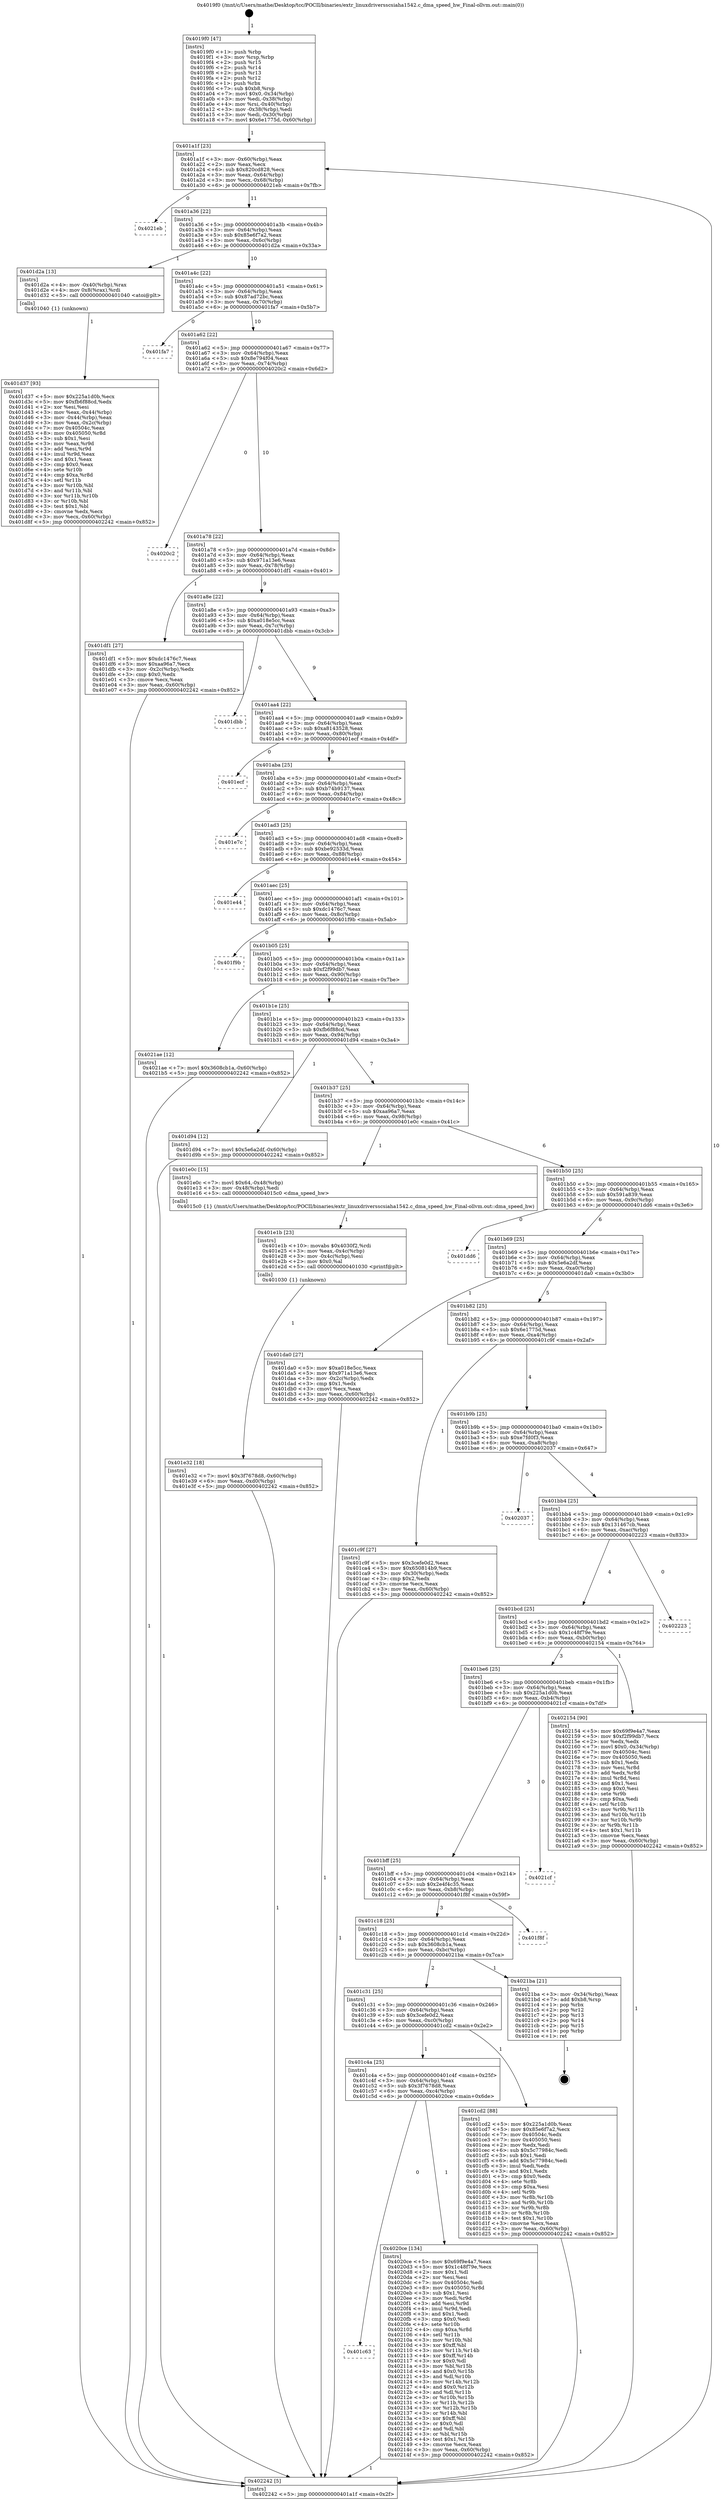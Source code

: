 digraph "0x4019f0" {
  label = "0x4019f0 (/mnt/c/Users/mathe/Desktop/tcc/POCII/binaries/extr_linuxdriversscsiaha1542.c_dma_speed_hw_Final-ollvm.out::main(0))"
  labelloc = "t"
  node[shape=record]

  Entry [label="",width=0.3,height=0.3,shape=circle,fillcolor=black,style=filled]
  "0x401a1f" [label="{
     0x401a1f [23]\l
     | [instrs]\l
     &nbsp;&nbsp;0x401a1f \<+3\>: mov -0x60(%rbp),%eax\l
     &nbsp;&nbsp;0x401a22 \<+2\>: mov %eax,%ecx\l
     &nbsp;&nbsp;0x401a24 \<+6\>: sub $0x820cd828,%ecx\l
     &nbsp;&nbsp;0x401a2a \<+3\>: mov %eax,-0x64(%rbp)\l
     &nbsp;&nbsp;0x401a2d \<+3\>: mov %ecx,-0x68(%rbp)\l
     &nbsp;&nbsp;0x401a30 \<+6\>: je 00000000004021eb \<main+0x7fb\>\l
  }"]
  "0x4021eb" [label="{
     0x4021eb\l
  }", style=dashed]
  "0x401a36" [label="{
     0x401a36 [22]\l
     | [instrs]\l
     &nbsp;&nbsp;0x401a36 \<+5\>: jmp 0000000000401a3b \<main+0x4b\>\l
     &nbsp;&nbsp;0x401a3b \<+3\>: mov -0x64(%rbp),%eax\l
     &nbsp;&nbsp;0x401a3e \<+5\>: sub $0x85e6f7a2,%eax\l
     &nbsp;&nbsp;0x401a43 \<+3\>: mov %eax,-0x6c(%rbp)\l
     &nbsp;&nbsp;0x401a46 \<+6\>: je 0000000000401d2a \<main+0x33a\>\l
  }"]
  Exit [label="",width=0.3,height=0.3,shape=circle,fillcolor=black,style=filled,peripheries=2]
  "0x401d2a" [label="{
     0x401d2a [13]\l
     | [instrs]\l
     &nbsp;&nbsp;0x401d2a \<+4\>: mov -0x40(%rbp),%rax\l
     &nbsp;&nbsp;0x401d2e \<+4\>: mov 0x8(%rax),%rdi\l
     &nbsp;&nbsp;0x401d32 \<+5\>: call 0000000000401040 \<atoi@plt\>\l
     | [calls]\l
     &nbsp;&nbsp;0x401040 \{1\} (unknown)\l
  }"]
  "0x401a4c" [label="{
     0x401a4c [22]\l
     | [instrs]\l
     &nbsp;&nbsp;0x401a4c \<+5\>: jmp 0000000000401a51 \<main+0x61\>\l
     &nbsp;&nbsp;0x401a51 \<+3\>: mov -0x64(%rbp),%eax\l
     &nbsp;&nbsp;0x401a54 \<+5\>: sub $0x87ad72bc,%eax\l
     &nbsp;&nbsp;0x401a59 \<+3\>: mov %eax,-0x70(%rbp)\l
     &nbsp;&nbsp;0x401a5c \<+6\>: je 0000000000401fa7 \<main+0x5b7\>\l
  }"]
  "0x401c63" [label="{
     0x401c63\l
  }", style=dashed]
  "0x401fa7" [label="{
     0x401fa7\l
  }", style=dashed]
  "0x401a62" [label="{
     0x401a62 [22]\l
     | [instrs]\l
     &nbsp;&nbsp;0x401a62 \<+5\>: jmp 0000000000401a67 \<main+0x77\>\l
     &nbsp;&nbsp;0x401a67 \<+3\>: mov -0x64(%rbp),%eax\l
     &nbsp;&nbsp;0x401a6a \<+5\>: sub $0x8e794f04,%eax\l
     &nbsp;&nbsp;0x401a6f \<+3\>: mov %eax,-0x74(%rbp)\l
     &nbsp;&nbsp;0x401a72 \<+6\>: je 00000000004020c2 \<main+0x6d2\>\l
  }"]
  "0x4020ce" [label="{
     0x4020ce [134]\l
     | [instrs]\l
     &nbsp;&nbsp;0x4020ce \<+5\>: mov $0x69f9e4a7,%eax\l
     &nbsp;&nbsp;0x4020d3 \<+5\>: mov $0x1c48f79e,%ecx\l
     &nbsp;&nbsp;0x4020d8 \<+2\>: mov $0x1,%dl\l
     &nbsp;&nbsp;0x4020da \<+2\>: xor %esi,%esi\l
     &nbsp;&nbsp;0x4020dc \<+7\>: mov 0x40504c,%edi\l
     &nbsp;&nbsp;0x4020e3 \<+8\>: mov 0x405050,%r8d\l
     &nbsp;&nbsp;0x4020eb \<+3\>: sub $0x1,%esi\l
     &nbsp;&nbsp;0x4020ee \<+3\>: mov %edi,%r9d\l
     &nbsp;&nbsp;0x4020f1 \<+3\>: add %esi,%r9d\l
     &nbsp;&nbsp;0x4020f4 \<+4\>: imul %r9d,%edi\l
     &nbsp;&nbsp;0x4020f8 \<+3\>: and $0x1,%edi\l
     &nbsp;&nbsp;0x4020fb \<+3\>: cmp $0x0,%edi\l
     &nbsp;&nbsp;0x4020fe \<+4\>: sete %r10b\l
     &nbsp;&nbsp;0x402102 \<+4\>: cmp $0xa,%r8d\l
     &nbsp;&nbsp;0x402106 \<+4\>: setl %r11b\l
     &nbsp;&nbsp;0x40210a \<+3\>: mov %r10b,%bl\l
     &nbsp;&nbsp;0x40210d \<+3\>: xor $0xff,%bl\l
     &nbsp;&nbsp;0x402110 \<+3\>: mov %r11b,%r14b\l
     &nbsp;&nbsp;0x402113 \<+4\>: xor $0xff,%r14b\l
     &nbsp;&nbsp;0x402117 \<+3\>: xor $0x0,%dl\l
     &nbsp;&nbsp;0x40211a \<+3\>: mov %bl,%r15b\l
     &nbsp;&nbsp;0x40211d \<+4\>: and $0x0,%r15b\l
     &nbsp;&nbsp;0x402121 \<+3\>: and %dl,%r10b\l
     &nbsp;&nbsp;0x402124 \<+3\>: mov %r14b,%r12b\l
     &nbsp;&nbsp;0x402127 \<+4\>: and $0x0,%r12b\l
     &nbsp;&nbsp;0x40212b \<+3\>: and %dl,%r11b\l
     &nbsp;&nbsp;0x40212e \<+3\>: or %r10b,%r15b\l
     &nbsp;&nbsp;0x402131 \<+3\>: or %r11b,%r12b\l
     &nbsp;&nbsp;0x402134 \<+3\>: xor %r12b,%r15b\l
     &nbsp;&nbsp;0x402137 \<+3\>: or %r14b,%bl\l
     &nbsp;&nbsp;0x40213a \<+3\>: xor $0xff,%bl\l
     &nbsp;&nbsp;0x40213d \<+3\>: or $0x0,%dl\l
     &nbsp;&nbsp;0x402140 \<+2\>: and %dl,%bl\l
     &nbsp;&nbsp;0x402142 \<+3\>: or %bl,%r15b\l
     &nbsp;&nbsp;0x402145 \<+4\>: test $0x1,%r15b\l
     &nbsp;&nbsp;0x402149 \<+3\>: cmovne %ecx,%eax\l
     &nbsp;&nbsp;0x40214c \<+3\>: mov %eax,-0x60(%rbp)\l
     &nbsp;&nbsp;0x40214f \<+5\>: jmp 0000000000402242 \<main+0x852\>\l
  }"]
  "0x4020c2" [label="{
     0x4020c2\l
  }", style=dashed]
  "0x401a78" [label="{
     0x401a78 [22]\l
     | [instrs]\l
     &nbsp;&nbsp;0x401a78 \<+5\>: jmp 0000000000401a7d \<main+0x8d\>\l
     &nbsp;&nbsp;0x401a7d \<+3\>: mov -0x64(%rbp),%eax\l
     &nbsp;&nbsp;0x401a80 \<+5\>: sub $0x971a13e6,%eax\l
     &nbsp;&nbsp;0x401a85 \<+3\>: mov %eax,-0x78(%rbp)\l
     &nbsp;&nbsp;0x401a88 \<+6\>: je 0000000000401df1 \<main+0x401\>\l
  }"]
  "0x401e32" [label="{
     0x401e32 [18]\l
     | [instrs]\l
     &nbsp;&nbsp;0x401e32 \<+7\>: movl $0x3f7678d8,-0x60(%rbp)\l
     &nbsp;&nbsp;0x401e39 \<+6\>: mov %eax,-0xd0(%rbp)\l
     &nbsp;&nbsp;0x401e3f \<+5\>: jmp 0000000000402242 \<main+0x852\>\l
  }"]
  "0x401df1" [label="{
     0x401df1 [27]\l
     | [instrs]\l
     &nbsp;&nbsp;0x401df1 \<+5\>: mov $0xdc1476c7,%eax\l
     &nbsp;&nbsp;0x401df6 \<+5\>: mov $0xaa96a7,%ecx\l
     &nbsp;&nbsp;0x401dfb \<+3\>: mov -0x2c(%rbp),%edx\l
     &nbsp;&nbsp;0x401dfe \<+3\>: cmp $0x0,%edx\l
     &nbsp;&nbsp;0x401e01 \<+3\>: cmove %ecx,%eax\l
     &nbsp;&nbsp;0x401e04 \<+3\>: mov %eax,-0x60(%rbp)\l
     &nbsp;&nbsp;0x401e07 \<+5\>: jmp 0000000000402242 \<main+0x852\>\l
  }"]
  "0x401a8e" [label="{
     0x401a8e [22]\l
     | [instrs]\l
     &nbsp;&nbsp;0x401a8e \<+5\>: jmp 0000000000401a93 \<main+0xa3\>\l
     &nbsp;&nbsp;0x401a93 \<+3\>: mov -0x64(%rbp),%eax\l
     &nbsp;&nbsp;0x401a96 \<+5\>: sub $0xa018e5cc,%eax\l
     &nbsp;&nbsp;0x401a9b \<+3\>: mov %eax,-0x7c(%rbp)\l
     &nbsp;&nbsp;0x401a9e \<+6\>: je 0000000000401dbb \<main+0x3cb\>\l
  }"]
  "0x401e1b" [label="{
     0x401e1b [23]\l
     | [instrs]\l
     &nbsp;&nbsp;0x401e1b \<+10\>: movabs $0x4030f2,%rdi\l
     &nbsp;&nbsp;0x401e25 \<+3\>: mov %eax,-0x4c(%rbp)\l
     &nbsp;&nbsp;0x401e28 \<+3\>: mov -0x4c(%rbp),%esi\l
     &nbsp;&nbsp;0x401e2b \<+2\>: mov $0x0,%al\l
     &nbsp;&nbsp;0x401e2d \<+5\>: call 0000000000401030 \<printf@plt\>\l
     | [calls]\l
     &nbsp;&nbsp;0x401030 \{1\} (unknown)\l
  }"]
  "0x401dbb" [label="{
     0x401dbb\l
  }", style=dashed]
  "0x401aa4" [label="{
     0x401aa4 [22]\l
     | [instrs]\l
     &nbsp;&nbsp;0x401aa4 \<+5\>: jmp 0000000000401aa9 \<main+0xb9\>\l
     &nbsp;&nbsp;0x401aa9 \<+3\>: mov -0x64(%rbp),%eax\l
     &nbsp;&nbsp;0x401aac \<+5\>: sub $0xa8143528,%eax\l
     &nbsp;&nbsp;0x401ab1 \<+3\>: mov %eax,-0x80(%rbp)\l
     &nbsp;&nbsp;0x401ab4 \<+6\>: je 0000000000401ecf \<main+0x4df\>\l
  }"]
  "0x401d37" [label="{
     0x401d37 [93]\l
     | [instrs]\l
     &nbsp;&nbsp;0x401d37 \<+5\>: mov $0x225a1d0b,%ecx\l
     &nbsp;&nbsp;0x401d3c \<+5\>: mov $0xfb6f88cd,%edx\l
     &nbsp;&nbsp;0x401d41 \<+2\>: xor %esi,%esi\l
     &nbsp;&nbsp;0x401d43 \<+3\>: mov %eax,-0x44(%rbp)\l
     &nbsp;&nbsp;0x401d46 \<+3\>: mov -0x44(%rbp),%eax\l
     &nbsp;&nbsp;0x401d49 \<+3\>: mov %eax,-0x2c(%rbp)\l
     &nbsp;&nbsp;0x401d4c \<+7\>: mov 0x40504c,%eax\l
     &nbsp;&nbsp;0x401d53 \<+8\>: mov 0x405050,%r8d\l
     &nbsp;&nbsp;0x401d5b \<+3\>: sub $0x1,%esi\l
     &nbsp;&nbsp;0x401d5e \<+3\>: mov %eax,%r9d\l
     &nbsp;&nbsp;0x401d61 \<+3\>: add %esi,%r9d\l
     &nbsp;&nbsp;0x401d64 \<+4\>: imul %r9d,%eax\l
     &nbsp;&nbsp;0x401d68 \<+3\>: and $0x1,%eax\l
     &nbsp;&nbsp;0x401d6b \<+3\>: cmp $0x0,%eax\l
     &nbsp;&nbsp;0x401d6e \<+4\>: sete %r10b\l
     &nbsp;&nbsp;0x401d72 \<+4\>: cmp $0xa,%r8d\l
     &nbsp;&nbsp;0x401d76 \<+4\>: setl %r11b\l
     &nbsp;&nbsp;0x401d7a \<+3\>: mov %r10b,%bl\l
     &nbsp;&nbsp;0x401d7d \<+3\>: and %r11b,%bl\l
     &nbsp;&nbsp;0x401d80 \<+3\>: xor %r11b,%r10b\l
     &nbsp;&nbsp;0x401d83 \<+3\>: or %r10b,%bl\l
     &nbsp;&nbsp;0x401d86 \<+3\>: test $0x1,%bl\l
     &nbsp;&nbsp;0x401d89 \<+3\>: cmovne %edx,%ecx\l
     &nbsp;&nbsp;0x401d8c \<+3\>: mov %ecx,-0x60(%rbp)\l
     &nbsp;&nbsp;0x401d8f \<+5\>: jmp 0000000000402242 \<main+0x852\>\l
  }"]
  "0x401ecf" [label="{
     0x401ecf\l
  }", style=dashed]
  "0x401aba" [label="{
     0x401aba [25]\l
     | [instrs]\l
     &nbsp;&nbsp;0x401aba \<+5\>: jmp 0000000000401abf \<main+0xcf\>\l
     &nbsp;&nbsp;0x401abf \<+3\>: mov -0x64(%rbp),%eax\l
     &nbsp;&nbsp;0x401ac2 \<+5\>: sub $0xb74b9137,%eax\l
     &nbsp;&nbsp;0x401ac7 \<+6\>: mov %eax,-0x84(%rbp)\l
     &nbsp;&nbsp;0x401acd \<+6\>: je 0000000000401e7c \<main+0x48c\>\l
  }"]
  "0x401c4a" [label="{
     0x401c4a [25]\l
     | [instrs]\l
     &nbsp;&nbsp;0x401c4a \<+5\>: jmp 0000000000401c4f \<main+0x25f\>\l
     &nbsp;&nbsp;0x401c4f \<+3\>: mov -0x64(%rbp),%eax\l
     &nbsp;&nbsp;0x401c52 \<+5\>: sub $0x3f7678d8,%eax\l
     &nbsp;&nbsp;0x401c57 \<+6\>: mov %eax,-0xc4(%rbp)\l
     &nbsp;&nbsp;0x401c5d \<+6\>: je 00000000004020ce \<main+0x6de\>\l
  }"]
  "0x401e7c" [label="{
     0x401e7c\l
  }", style=dashed]
  "0x401ad3" [label="{
     0x401ad3 [25]\l
     | [instrs]\l
     &nbsp;&nbsp;0x401ad3 \<+5\>: jmp 0000000000401ad8 \<main+0xe8\>\l
     &nbsp;&nbsp;0x401ad8 \<+3\>: mov -0x64(%rbp),%eax\l
     &nbsp;&nbsp;0x401adb \<+5\>: sub $0xbe92533d,%eax\l
     &nbsp;&nbsp;0x401ae0 \<+6\>: mov %eax,-0x88(%rbp)\l
     &nbsp;&nbsp;0x401ae6 \<+6\>: je 0000000000401e44 \<main+0x454\>\l
  }"]
  "0x401cd2" [label="{
     0x401cd2 [88]\l
     | [instrs]\l
     &nbsp;&nbsp;0x401cd2 \<+5\>: mov $0x225a1d0b,%eax\l
     &nbsp;&nbsp;0x401cd7 \<+5\>: mov $0x85e6f7a2,%ecx\l
     &nbsp;&nbsp;0x401cdc \<+7\>: mov 0x40504c,%edx\l
     &nbsp;&nbsp;0x401ce3 \<+7\>: mov 0x405050,%esi\l
     &nbsp;&nbsp;0x401cea \<+2\>: mov %edx,%edi\l
     &nbsp;&nbsp;0x401cec \<+6\>: sub $0x5c77984c,%edi\l
     &nbsp;&nbsp;0x401cf2 \<+3\>: sub $0x1,%edi\l
     &nbsp;&nbsp;0x401cf5 \<+6\>: add $0x5c77984c,%edi\l
     &nbsp;&nbsp;0x401cfb \<+3\>: imul %edi,%edx\l
     &nbsp;&nbsp;0x401cfe \<+3\>: and $0x1,%edx\l
     &nbsp;&nbsp;0x401d01 \<+3\>: cmp $0x0,%edx\l
     &nbsp;&nbsp;0x401d04 \<+4\>: sete %r8b\l
     &nbsp;&nbsp;0x401d08 \<+3\>: cmp $0xa,%esi\l
     &nbsp;&nbsp;0x401d0b \<+4\>: setl %r9b\l
     &nbsp;&nbsp;0x401d0f \<+3\>: mov %r8b,%r10b\l
     &nbsp;&nbsp;0x401d12 \<+3\>: and %r9b,%r10b\l
     &nbsp;&nbsp;0x401d15 \<+3\>: xor %r9b,%r8b\l
     &nbsp;&nbsp;0x401d18 \<+3\>: or %r8b,%r10b\l
     &nbsp;&nbsp;0x401d1b \<+4\>: test $0x1,%r10b\l
     &nbsp;&nbsp;0x401d1f \<+3\>: cmovne %ecx,%eax\l
     &nbsp;&nbsp;0x401d22 \<+3\>: mov %eax,-0x60(%rbp)\l
     &nbsp;&nbsp;0x401d25 \<+5\>: jmp 0000000000402242 \<main+0x852\>\l
  }"]
  "0x401e44" [label="{
     0x401e44\l
  }", style=dashed]
  "0x401aec" [label="{
     0x401aec [25]\l
     | [instrs]\l
     &nbsp;&nbsp;0x401aec \<+5\>: jmp 0000000000401af1 \<main+0x101\>\l
     &nbsp;&nbsp;0x401af1 \<+3\>: mov -0x64(%rbp),%eax\l
     &nbsp;&nbsp;0x401af4 \<+5\>: sub $0xdc1476c7,%eax\l
     &nbsp;&nbsp;0x401af9 \<+6\>: mov %eax,-0x8c(%rbp)\l
     &nbsp;&nbsp;0x401aff \<+6\>: je 0000000000401f9b \<main+0x5ab\>\l
  }"]
  "0x401c31" [label="{
     0x401c31 [25]\l
     | [instrs]\l
     &nbsp;&nbsp;0x401c31 \<+5\>: jmp 0000000000401c36 \<main+0x246\>\l
     &nbsp;&nbsp;0x401c36 \<+3\>: mov -0x64(%rbp),%eax\l
     &nbsp;&nbsp;0x401c39 \<+5\>: sub $0x3cefe0d2,%eax\l
     &nbsp;&nbsp;0x401c3e \<+6\>: mov %eax,-0xc0(%rbp)\l
     &nbsp;&nbsp;0x401c44 \<+6\>: je 0000000000401cd2 \<main+0x2e2\>\l
  }"]
  "0x401f9b" [label="{
     0x401f9b\l
  }", style=dashed]
  "0x401b05" [label="{
     0x401b05 [25]\l
     | [instrs]\l
     &nbsp;&nbsp;0x401b05 \<+5\>: jmp 0000000000401b0a \<main+0x11a\>\l
     &nbsp;&nbsp;0x401b0a \<+3\>: mov -0x64(%rbp),%eax\l
     &nbsp;&nbsp;0x401b0d \<+5\>: sub $0xf2f99db7,%eax\l
     &nbsp;&nbsp;0x401b12 \<+6\>: mov %eax,-0x90(%rbp)\l
     &nbsp;&nbsp;0x401b18 \<+6\>: je 00000000004021ae \<main+0x7be\>\l
  }"]
  "0x4021ba" [label="{
     0x4021ba [21]\l
     | [instrs]\l
     &nbsp;&nbsp;0x4021ba \<+3\>: mov -0x34(%rbp),%eax\l
     &nbsp;&nbsp;0x4021bd \<+7\>: add $0xb8,%rsp\l
     &nbsp;&nbsp;0x4021c4 \<+1\>: pop %rbx\l
     &nbsp;&nbsp;0x4021c5 \<+2\>: pop %r12\l
     &nbsp;&nbsp;0x4021c7 \<+2\>: pop %r13\l
     &nbsp;&nbsp;0x4021c9 \<+2\>: pop %r14\l
     &nbsp;&nbsp;0x4021cb \<+2\>: pop %r15\l
     &nbsp;&nbsp;0x4021cd \<+1\>: pop %rbp\l
     &nbsp;&nbsp;0x4021ce \<+1\>: ret\l
  }"]
  "0x4021ae" [label="{
     0x4021ae [12]\l
     | [instrs]\l
     &nbsp;&nbsp;0x4021ae \<+7\>: movl $0x3608cb1a,-0x60(%rbp)\l
     &nbsp;&nbsp;0x4021b5 \<+5\>: jmp 0000000000402242 \<main+0x852\>\l
  }"]
  "0x401b1e" [label="{
     0x401b1e [25]\l
     | [instrs]\l
     &nbsp;&nbsp;0x401b1e \<+5\>: jmp 0000000000401b23 \<main+0x133\>\l
     &nbsp;&nbsp;0x401b23 \<+3\>: mov -0x64(%rbp),%eax\l
     &nbsp;&nbsp;0x401b26 \<+5\>: sub $0xfb6f88cd,%eax\l
     &nbsp;&nbsp;0x401b2b \<+6\>: mov %eax,-0x94(%rbp)\l
     &nbsp;&nbsp;0x401b31 \<+6\>: je 0000000000401d94 \<main+0x3a4\>\l
  }"]
  "0x401c18" [label="{
     0x401c18 [25]\l
     | [instrs]\l
     &nbsp;&nbsp;0x401c18 \<+5\>: jmp 0000000000401c1d \<main+0x22d\>\l
     &nbsp;&nbsp;0x401c1d \<+3\>: mov -0x64(%rbp),%eax\l
     &nbsp;&nbsp;0x401c20 \<+5\>: sub $0x3608cb1a,%eax\l
     &nbsp;&nbsp;0x401c25 \<+6\>: mov %eax,-0xbc(%rbp)\l
     &nbsp;&nbsp;0x401c2b \<+6\>: je 00000000004021ba \<main+0x7ca\>\l
  }"]
  "0x401d94" [label="{
     0x401d94 [12]\l
     | [instrs]\l
     &nbsp;&nbsp;0x401d94 \<+7\>: movl $0x5e6a2df,-0x60(%rbp)\l
     &nbsp;&nbsp;0x401d9b \<+5\>: jmp 0000000000402242 \<main+0x852\>\l
  }"]
  "0x401b37" [label="{
     0x401b37 [25]\l
     | [instrs]\l
     &nbsp;&nbsp;0x401b37 \<+5\>: jmp 0000000000401b3c \<main+0x14c\>\l
     &nbsp;&nbsp;0x401b3c \<+3\>: mov -0x64(%rbp),%eax\l
     &nbsp;&nbsp;0x401b3f \<+5\>: sub $0xaa96a7,%eax\l
     &nbsp;&nbsp;0x401b44 \<+6\>: mov %eax,-0x98(%rbp)\l
     &nbsp;&nbsp;0x401b4a \<+6\>: je 0000000000401e0c \<main+0x41c\>\l
  }"]
  "0x401f8f" [label="{
     0x401f8f\l
  }", style=dashed]
  "0x401e0c" [label="{
     0x401e0c [15]\l
     | [instrs]\l
     &nbsp;&nbsp;0x401e0c \<+7\>: movl $0x64,-0x48(%rbp)\l
     &nbsp;&nbsp;0x401e13 \<+3\>: mov -0x48(%rbp),%edi\l
     &nbsp;&nbsp;0x401e16 \<+5\>: call 00000000004015c0 \<dma_speed_hw\>\l
     | [calls]\l
     &nbsp;&nbsp;0x4015c0 \{1\} (/mnt/c/Users/mathe/Desktop/tcc/POCII/binaries/extr_linuxdriversscsiaha1542.c_dma_speed_hw_Final-ollvm.out::dma_speed_hw)\l
  }"]
  "0x401b50" [label="{
     0x401b50 [25]\l
     | [instrs]\l
     &nbsp;&nbsp;0x401b50 \<+5\>: jmp 0000000000401b55 \<main+0x165\>\l
     &nbsp;&nbsp;0x401b55 \<+3\>: mov -0x64(%rbp),%eax\l
     &nbsp;&nbsp;0x401b58 \<+5\>: sub $0x591a839,%eax\l
     &nbsp;&nbsp;0x401b5d \<+6\>: mov %eax,-0x9c(%rbp)\l
     &nbsp;&nbsp;0x401b63 \<+6\>: je 0000000000401dd6 \<main+0x3e6\>\l
  }"]
  "0x401bff" [label="{
     0x401bff [25]\l
     | [instrs]\l
     &nbsp;&nbsp;0x401bff \<+5\>: jmp 0000000000401c04 \<main+0x214\>\l
     &nbsp;&nbsp;0x401c04 \<+3\>: mov -0x64(%rbp),%eax\l
     &nbsp;&nbsp;0x401c07 \<+5\>: sub $0x2e4f4c35,%eax\l
     &nbsp;&nbsp;0x401c0c \<+6\>: mov %eax,-0xb8(%rbp)\l
     &nbsp;&nbsp;0x401c12 \<+6\>: je 0000000000401f8f \<main+0x59f\>\l
  }"]
  "0x401dd6" [label="{
     0x401dd6\l
  }", style=dashed]
  "0x401b69" [label="{
     0x401b69 [25]\l
     | [instrs]\l
     &nbsp;&nbsp;0x401b69 \<+5\>: jmp 0000000000401b6e \<main+0x17e\>\l
     &nbsp;&nbsp;0x401b6e \<+3\>: mov -0x64(%rbp),%eax\l
     &nbsp;&nbsp;0x401b71 \<+5\>: sub $0x5e6a2df,%eax\l
     &nbsp;&nbsp;0x401b76 \<+6\>: mov %eax,-0xa0(%rbp)\l
     &nbsp;&nbsp;0x401b7c \<+6\>: je 0000000000401da0 \<main+0x3b0\>\l
  }"]
  "0x4021cf" [label="{
     0x4021cf\l
  }", style=dashed]
  "0x401da0" [label="{
     0x401da0 [27]\l
     | [instrs]\l
     &nbsp;&nbsp;0x401da0 \<+5\>: mov $0xa018e5cc,%eax\l
     &nbsp;&nbsp;0x401da5 \<+5\>: mov $0x971a13e6,%ecx\l
     &nbsp;&nbsp;0x401daa \<+3\>: mov -0x2c(%rbp),%edx\l
     &nbsp;&nbsp;0x401dad \<+3\>: cmp $0x1,%edx\l
     &nbsp;&nbsp;0x401db0 \<+3\>: cmovl %ecx,%eax\l
     &nbsp;&nbsp;0x401db3 \<+3\>: mov %eax,-0x60(%rbp)\l
     &nbsp;&nbsp;0x401db6 \<+5\>: jmp 0000000000402242 \<main+0x852\>\l
  }"]
  "0x401b82" [label="{
     0x401b82 [25]\l
     | [instrs]\l
     &nbsp;&nbsp;0x401b82 \<+5\>: jmp 0000000000401b87 \<main+0x197\>\l
     &nbsp;&nbsp;0x401b87 \<+3\>: mov -0x64(%rbp),%eax\l
     &nbsp;&nbsp;0x401b8a \<+5\>: sub $0x6e1775d,%eax\l
     &nbsp;&nbsp;0x401b8f \<+6\>: mov %eax,-0xa4(%rbp)\l
     &nbsp;&nbsp;0x401b95 \<+6\>: je 0000000000401c9f \<main+0x2af\>\l
  }"]
  "0x401be6" [label="{
     0x401be6 [25]\l
     | [instrs]\l
     &nbsp;&nbsp;0x401be6 \<+5\>: jmp 0000000000401beb \<main+0x1fb\>\l
     &nbsp;&nbsp;0x401beb \<+3\>: mov -0x64(%rbp),%eax\l
     &nbsp;&nbsp;0x401bee \<+5\>: sub $0x225a1d0b,%eax\l
     &nbsp;&nbsp;0x401bf3 \<+6\>: mov %eax,-0xb4(%rbp)\l
     &nbsp;&nbsp;0x401bf9 \<+6\>: je 00000000004021cf \<main+0x7df\>\l
  }"]
  "0x401c9f" [label="{
     0x401c9f [27]\l
     | [instrs]\l
     &nbsp;&nbsp;0x401c9f \<+5\>: mov $0x3cefe0d2,%eax\l
     &nbsp;&nbsp;0x401ca4 \<+5\>: mov $0x650814b9,%ecx\l
     &nbsp;&nbsp;0x401ca9 \<+3\>: mov -0x30(%rbp),%edx\l
     &nbsp;&nbsp;0x401cac \<+3\>: cmp $0x2,%edx\l
     &nbsp;&nbsp;0x401caf \<+3\>: cmovne %ecx,%eax\l
     &nbsp;&nbsp;0x401cb2 \<+3\>: mov %eax,-0x60(%rbp)\l
     &nbsp;&nbsp;0x401cb5 \<+5\>: jmp 0000000000402242 \<main+0x852\>\l
  }"]
  "0x401b9b" [label="{
     0x401b9b [25]\l
     | [instrs]\l
     &nbsp;&nbsp;0x401b9b \<+5\>: jmp 0000000000401ba0 \<main+0x1b0\>\l
     &nbsp;&nbsp;0x401ba0 \<+3\>: mov -0x64(%rbp),%eax\l
     &nbsp;&nbsp;0x401ba3 \<+5\>: sub $0xe7fd0f3,%eax\l
     &nbsp;&nbsp;0x401ba8 \<+6\>: mov %eax,-0xa8(%rbp)\l
     &nbsp;&nbsp;0x401bae \<+6\>: je 0000000000402037 \<main+0x647\>\l
  }"]
  "0x402242" [label="{
     0x402242 [5]\l
     | [instrs]\l
     &nbsp;&nbsp;0x402242 \<+5\>: jmp 0000000000401a1f \<main+0x2f\>\l
  }"]
  "0x4019f0" [label="{
     0x4019f0 [47]\l
     | [instrs]\l
     &nbsp;&nbsp;0x4019f0 \<+1\>: push %rbp\l
     &nbsp;&nbsp;0x4019f1 \<+3\>: mov %rsp,%rbp\l
     &nbsp;&nbsp;0x4019f4 \<+2\>: push %r15\l
     &nbsp;&nbsp;0x4019f6 \<+2\>: push %r14\l
     &nbsp;&nbsp;0x4019f8 \<+2\>: push %r13\l
     &nbsp;&nbsp;0x4019fa \<+2\>: push %r12\l
     &nbsp;&nbsp;0x4019fc \<+1\>: push %rbx\l
     &nbsp;&nbsp;0x4019fd \<+7\>: sub $0xb8,%rsp\l
     &nbsp;&nbsp;0x401a04 \<+7\>: movl $0x0,-0x34(%rbp)\l
     &nbsp;&nbsp;0x401a0b \<+3\>: mov %edi,-0x38(%rbp)\l
     &nbsp;&nbsp;0x401a0e \<+4\>: mov %rsi,-0x40(%rbp)\l
     &nbsp;&nbsp;0x401a12 \<+3\>: mov -0x38(%rbp),%edi\l
     &nbsp;&nbsp;0x401a15 \<+3\>: mov %edi,-0x30(%rbp)\l
     &nbsp;&nbsp;0x401a18 \<+7\>: movl $0x6e1775d,-0x60(%rbp)\l
  }"]
  "0x402154" [label="{
     0x402154 [90]\l
     | [instrs]\l
     &nbsp;&nbsp;0x402154 \<+5\>: mov $0x69f9e4a7,%eax\l
     &nbsp;&nbsp;0x402159 \<+5\>: mov $0xf2f99db7,%ecx\l
     &nbsp;&nbsp;0x40215e \<+2\>: xor %edx,%edx\l
     &nbsp;&nbsp;0x402160 \<+7\>: movl $0x0,-0x34(%rbp)\l
     &nbsp;&nbsp;0x402167 \<+7\>: mov 0x40504c,%esi\l
     &nbsp;&nbsp;0x40216e \<+7\>: mov 0x405050,%edi\l
     &nbsp;&nbsp;0x402175 \<+3\>: sub $0x1,%edx\l
     &nbsp;&nbsp;0x402178 \<+3\>: mov %esi,%r8d\l
     &nbsp;&nbsp;0x40217b \<+3\>: add %edx,%r8d\l
     &nbsp;&nbsp;0x40217e \<+4\>: imul %r8d,%esi\l
     &nbsp;&nbsp;0x402182 \<+3\>: and $0x1,%esi\l
     &nbsp;&nbsp;0x402185 \<+3\>: cmp $0x0,%esi\l
     &nbsp;&nbsp;0x402188 \<+4\>: sete %r9b\l
     &nbsp;&nbsp;0x40218c \<+3\>: cmp $0xa,%edi\l
     &nbsp;&nbsp;0x40218f \<+4\>: setl %r10b\l
     &nbsp;&nbsp;0x402193 \<+3\>: mov %r9b,%r11b\l
     &nbsp;&nbsp;0x402196 \<+3\>: and %r10b,%r11b\l
     &nbsp;&nbsp;0x402199 \<+3\>: xor %r10b,%r9b\l
     &nbsp;&nbsp;0x40219c \<+3\>: or %r9b,%r11b\l
     &nbsp;&nbsp;0x40219f \<+4\>: test $0x1,%r11b\l
     &nbsp;&nbsp;0x4021a3 \<+3\>: cmovne %ecx,%eax\l
     &nbsp;&nbsp;0x4021a6 \<+3\>: mov %eax,-0x60(%rbp)\l
     &nbsp;&nbsp;0x4021a9 \<+5\>: jmp 0000000000402242 \<main+0x852\>\l
  }"]
  "0x402037" [label="{
     0x402037\l
  }", style=dashed]
  "0x401bb4" [label="{
     0x401bb4 [25]\l
     | [instrs]\l
     &nbsp;&nbsp;0x401bb4 \<+5\>: jmp 0000000000401bb9 \<main+0x1c9\>\l
     &nbsp;&nbsp;0x401bb9 \<+3\>: mov -0x64(%rbp),%eax\l
     &nbsp;&nbsp;0x401bbc \<+5\>: sub $0x131467cb,%eax\l
     &nbsp;&nbsp;0x401bc1 \<+6\>: mov %eax,-0xac(%rbp)\l
     &nbsp;&nbsp;0x401bc7 \<+6\>: je 0000000000402223 \<main+0x833\>\l
  }"]
  "0x401bcd" [label="{
     0x401bcd [25]\l
     | [instrs]\l
     &nbsp;&nbsp;0x401bcd \<+5\>: jmp 0000000000401bd2 \<main+0x1e2\>\l
     &nbsp;&nbsp;0x401bd2 \<+3\>: mov -0x64(%rbp),%eax\l
     &nbsp;&nbsp;0x401bd5 \<+5\>: sub $0x1c48f79e,%eax\l
     &nbsp;&nbsp;0x401bda \<+6\>: mov %eax,-0xb0(%rbp)\l
     &nbsp;&nbsp;0x401be0 \<+6\>: je 0000000000402154 \<main+0x764\>\l
  }"]
  "0x402223" [label="{
     0x402223\l
  }", style=dashed]
  Entry -> "0x4019f0" [label=" 1"]
  "0x401a1f" -> "0x4021eb" [label=" 0"]
  "0x401a1f" -> "0x401a36" [label=" 11"]
  "0x4021ba" -> Exit [label=" 1"]
  "0x401a36" -> "0x401d2a" [label=" 1"]
  "0x401a36" -> "0x401a4c" [label=" 10"]
  "0x4021ae" -> "0x402242" [label=" 1"]
  "0x401a4c" -> "0x401fa7" [label=" 0"]
  "0x401a4c" -> "0x401a62" [label=" 10"]
  "0x402154" -> "0x402242" [label=" 1"]
  "0x401a62" -> "0x4020c2" [label=" 0"]
  "0x401a62" -> "0x401a78" [label=" 10"]
  "0x4020ce" -> "0x402242" [label=" 1"]
  "0x401a78" -> "0x401df1" [label=" 1"]
  "0x401a78" -> "0x401a8e" [label=" 9"]
  "0x401c4a" -> "0x4020ce" [label=" 1"]
  "0x401a8e" -> "0x401dbb" [label=" 0"]
  "0x401a8e" -> "0x401aa4" [label=" 9"]
  "0x401c4a" -> "0x401c63" [label=" 0"]
  "0x401aa4" -> "0x401ecf" [label=" 0"]
  "0x401aa4" -> "0x401aba" [label=" 9"]
  "0x401e32" -> "0x402242" [label=" 1"]
  "0x401aba" -> "0x401e7c" [label=" 0"]
  "0x401aba" -> "0x401ad3" [label=" 9"]
  "0x401e1b" -> "0x401e32" [label=" 1"]
  "0x401ad3" -> "0x401e44" [label=" 0"]
  "0x401ad3" -> "0x401aec" [label=" 9"]
  "0x401e0c" -> "0x401e1b" [label=" 1"]
  "0x401aec" -> "0x401f9b" [label=" 0"]
  "0x401aec" -> "0x401b05" [label=" 9"]
  "0x401da0" -> "0x402242" [label=" 1"]
  "0x401b05" -> "0x4021ae" [label=" 1"]
  "0x401b05" -> "0x401b1e" [label=" 8"]
  "0x401d94" -> "0x402242" [label=" 1"]
  "0x401b1e" -> "0x401d94" [label=" 1"]
  "0x401b1e" -> "0x401b37" [label=" 7"]
  "0x401d2a" -> "0x401d37" [label=" 1"]
  "0x401b37" -> "0x401e0c" [label=" 1"]
  "0x401b37" -> "0x401b50" [label=" 6"]
  "0x401cd2" -> "0x402242" [label=" 1"]
  "0x401b50" -> "0x401dd6" [label=" 0"]
  "0x401b50" -> "0x401b69" [label=" 6"]
  "0x401c31" -> "0x401cd2" [label=" 1"]
  "0x401b69" -> "0x401da0" [label=" 1"]
  "0x401b69" -> "0x401b82" [label=" 5"]
  "0x401df1" -> "0x402242" [label=" 1"]
  "0x401b82" -> "0x401c9f" [label=" 1"]
  "0x401b82" -> "0x401b9b" [label=" 4"]
  "0x401c9f" -> "0x402242" [label=" 1"]
  "0x4019f0" -> "0x401a1f" [label=" 1"]
  "0x402242" -> "0x401a1f" [label=" 10"]
  "0x401c18" -> "0x4021ba" [label=" 1"]
  "0x401b9b" -> "0x402037" [label=" 0"]
  "0x401b9b" -> "0x401bb4" [label=" 4"]
  "0x401d37" -> "0x402242" [label=" 1"]
  "0x401bb4" -> "0x402223" [label=" 0"]
  "0x401bb4" -> "0x401bcd" [label=" 4"]
  "0x401bff" -> "0x401c18" [label=" 3"]
  "0x401bcd" -> "0x402154" [label=" 1"]
  "0x401bcd" -> "0x401be6" [label=" 3"]
  "0x401c18" -> "0x401c31" [label=" 2"]
  "0x401be6" -> "0x4021cf" [label=" 0"]
  "0x401be6" -> "0x401bff" [label=" 3"]
  "0x401c31" -> "0x401c4a" [label=" 1"]
  "0x401bff" -> "0x401f8f" [label=" 0"]
}
